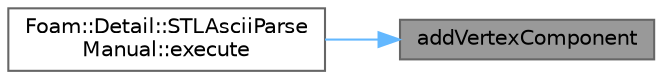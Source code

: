 digraph "addVertexComponent"
{
 // LATEX_PDF_SIZE
  bgcolor="transparent";
  edge [fontname=Helvetica,fontsize=10,labelfontname=Helvetica,labelfontsize=10];
  node [fontname=Helvetica,fontsize=10,shape=box,height=0.2,width=0.4];
  rankdir="RL";
  Node1 [id="Node000001",label="addVertexComponent",height=0.2,width=0.4,color="gray40", fillcolor="grey60", style="filled", fontcolor="black",tooltip=" "];
  Node1 -> Node2 [id="edge1_Node000001_Node000002",dir="back",color="steelblue1",style="solid",tooltip=" "];
  Node2 [id="Node000002",label="Foam::Detail::STLAsciiParse\lManual::execute",height=0.2,width=0.4,color="grey40", fillcolor="white", style="filled",URL="$classFoam_1_1Detail_1_1STLAsciiParseManual.html#a255f45bfb936b3a08866a4fd784f7258",tooltip=" "];
}
